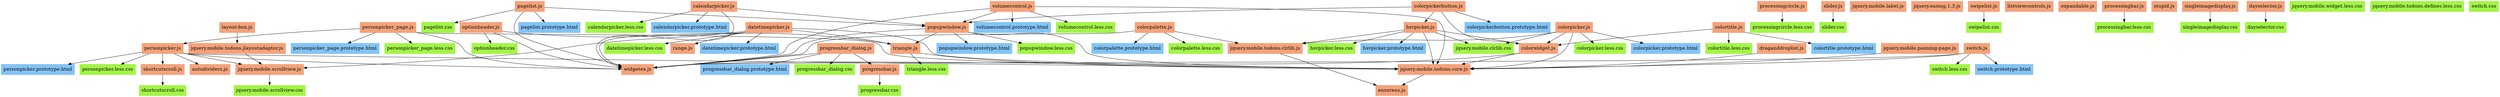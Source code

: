 digraph G {
    node [fontsize=16,shape=box];
    "personpicker_page.js" [style=filled,color="#F4A37B"];
    "processingcircle.js" [style=filled,color="#F4A37B"];
    "colortitle.js" [style=filled,color="#F4A37B"];
    "slider.js" [style=filled,color="#F4A37B"];
    "hsvpicker.js" [style=filled,color="#F4A37B"];
    "triangle.js" [style=filled,color="#F4A37B"];
    "popupwindow.js" [style=filled,color="#F4A37B"];
    "progressbar_dialog.js" [style=filled,color="#F4A37B"];
    "optionheader.js" [style=filled,color="#F4A37B"];
    "colorwidget.js" [style=filled,color="#F4A37B"];
    "pagelist.js" [style=filled,color="#F4A37B"];
    "draganddroplist.js" [style=filled,color="#F4A37B"];
    "calendarpicker.js" [style=filled,color="#F4A37B"];
    "jquery.mobile.label.js" [style=filled,color="#F4A37B"];
    "jquery.mobile.todons.jlayoutadaptor.js" [style=filled,color="#F4A37B"];
    "jquery.mobile.todons.core.js" [style=filled,color="#F4A37B"];
    "jquery.mobile.panning-page.js" [style=filled,color="#F4A37B"];
    "ensurens.js" [style=filled,color="#F4A37B"];
    "jquery.easing.1.3.js" [style=filled,color="#F4A37B"];
    "jquery.mobile.scrollview.js" [style=filled,color="#F4A37B"];
    "jquery.mobile.todons.clrlib.js" [style=filled,color="#F4A37B"];
    "colorpicker.js" [style=filled,color="#F4A37B"];
    "swipelist.js" [style=filled,color="#F4A37B"];
    "listviewcontrols.js" [style=filled,color="#F4A37B"];
    "expandable.js" [style=filled,color="#F4A37B"];
    "layout-box.js" [style=filled,color="#F4A37B"];
    "shortcutscroll.js" [style=filled,color="#F4A37B"];
    "processingbar.js" [style=filled,color="#F4A37B"];
    "stupid.js" [style=filled,color="#F4A37B"];
    "volumecontrol.js" [style=filled,color="#F4A37B"];
    "switch.js" [style=filled,color="#F4A37B"];
    "colorpalette.js" [style=filled,color="#F4A37B"];
    "autodividers.js" [style=filled,color="#F4A37B"];
    "colorpickerbutton.js" [style=filled,color="#F4A37B"];
    "widgetex.js" [style=filled,color="#F4A37B"];
    "personpicker.js" [style=filled,color="#F4A37B"];
    "progressbar.js" [style=filled,color="#F4A37B"];
    "range.js" [style=filled,color="#F4A37B"];
    "datetimepicker.js" [style=filled,color="#F4A37B"];
    "singleimagedisplay.js" [style=filled,color="#F4A37B"];
    "dayselector.js" [style=filled,color="#F4A37B"];

    "personpicker_page.prototype.html" [style=filled,color="#83C4F4"];
    "colortitle.prototype.html" [style=filled,color="#83C4F4"];
    "hsvpicker.prototype.html" [style=filled,color="#83C4F4"];
    "popupwindow.prototype.html" [style=filled,color="#83C4F4"];
    "progressbar_dialog.prototype.html" [style=filled,color="#83C4F4"];
    "pagelist.prototype.html" [style=filled,color="#83C4F4"];
    "calendarpicker.prototype.html" [style=filled,color="#83C4F4"];
    "colorpicker.prototype.html" [style=filled,color="#83C4F4"];
    "volumecontrol.prototype.html" [style=filled,color="#83C4F4"];
    "switch.prototype.html" [style=filled,color="#83C4F4"];
    "colorpalette.prototype.html" [style=filled,color="#83C4F4"];
    "colorpickerbutton.prototype.html" [style=filled,color="#83C4F4"];
    "personpicker.prototype.html" [style=filled,color="#83C4F4"];
    "datetimepicker.prototype.html" [style=filled,color="#83C4F4"];

    "personpicker_page.less.css" [style=filled,color="#A3F448"];
    "processingcircle.less.css" [style=filled,color="#A3F448"];
    "colortitle.less.css" [style=filled,color="#A3F448"];
    "slider.css" [style=filled,color="#A3F448"];
    "hsvpicker.less.css" [style=filled,color="#A3F448"];
    "triangle.less.css" [style=filled,color="#A3F448"];
    "popupwindow.less.css" [style=filled,color="#A3F448"];
    "progressbar_dialog.css" [style=filled,color="#A3F448"];
    "optionheader.css" [style=filled,color="#A3F448"];
    "pagelist.css" [style=filled,color="#A3F448"];
    "calendarpicker.less.css" [style=filled,color="#A3F448"];
    "jquery.mobile.scrollview.css" [style=filled,color="#A3F448"];
    "jquery.mobile.clrlib.css" [style=filled,color="#A3F448"];
    "jquery.mobile.widget.less.css" [style=filled,color="#A3F448"];
    "jquery.mobile.todons.defines.less.css" [style=filled,color="#A3F448"];
    "colorpicker.less.css" [style=filled,color="#A3F448"];
    "swipelist.css" [style=filled,color="#A3F448"];
    "shortcutscroll.css" [style=filled,color="#A3F448"];
    "processingbar.less.css" [style=filled,color="#A3F448"];
    "volumecontrol.less.css" [style=filled,color="#A3F448"];
    "switch.css" [style=filled,color="#A3F448"];
    "switch.less.css" [style=filled,color="#A3F448"];
    "colorpalette.less.css" [style=filled,color="#A3F448"];
    "personpicker.less.css" [style=filled,color="#A3F448"];
    "progressbar.css" [style=filled,color="#A3F448"];
    "datetimepicker.less.css" [style=filled,color="#A3F448"];
    "singleimagedisplay.css" [style=filled,color="#A3F448"];
    "dayselector.css" [style=filled,color="#A3F448"];

    "personpicker_page.js" -> "widgetex.js";
    "personpicker_page.js" -> "jquery.mobile.todons.core.js";
    "personpicker_page.js" -> "personpicker_page.less.css";
    "personpicker_page.js" -> "personpicker_page.prototype.html";
    "personpicker_page.js" -> "personpicker.js";

    "processingcircle.js" -> "processingcircle.less.css";

    "colortitle.js" -> "colorwidget.js";
    "colortitle.js" -> "colortitle.less.css";
    "colortitle.js" -> "colortitle.prototype.html";

    "slider.js" -> "slider.css";

    "hsvpicker.js" -> "colorwidget.js";
    "hsvpicker.js" -> "jquery.mobile.todons.core.js";
    "hsvpicker.js" -> "jquery.mobile.todons.clrlib.js";
    "hsvpicker.js" -> "hsvpicker.less.css";
    "hsvpicker.js" -> "hsvpicker.prototype.html";
    "hsvpicker.js" -> "jquery.mobile.clrlib.css";

    "triangle.js" -> "jquery.mobile.todons.core.js";
    "triangle.js" -> "triangle.less.css";

    "popupwindow.js" -> "widgetex.js";
    "popupwindow.js" -> "jquery.mobile.todons.core.js";
    "popupwindow.js" -> "triangle.js";
    "popupwindow.js" -> "popupwindow.less.css";
    "popupwindow.js" -> "popupwindow.prototype.html";

    "progressbar_dialog.js" -> "widgetex.js";
    "progressbar_dialog.js" -> "progressbar.js";
    "progressbar_dialog.js" -> "progressbar_dialog.css";
    "progressbar_dialog.js" -> "progressbar_dialog.prototype.html";

    "optionheader.js" -> "widgetex.js";
    "optionheader.js" -> "triangle.js";
    "optionheader.js" -> "optionheader.css";

    "colorwidget.js" -> "widgetex.js";
    "colorwidget.js" -> "jquery.mobile.todons.core.js";

    "pagelist.js" -> "widgetex.js";
    "pagelist.js" -> "popupwindow.js";
    "pagelist.js" -> "pagelist.css";
    "pagelist.js" -> "pagelist.prototype.html";

    "draganddroplist.js" -> "jquery.mobile.todons.core.js";

    "calendarpicker.js" -> "widgetex.js";
    "calendarpicker.js" -> "popupwindow.js";
    "calendarpicker.js" -> "calendarpicker.less.css";
    "calendarpicker.js" -> "calendarpicker.prototype.html";

    "jquery.mobile.todons.jlayoutadaptor.js" -> "jquery.mobile.scrollview.js";

    "jquery.mobile.todons.core.js" -> "ensurens.js";

    "jquery.mobile.panning-page.js" -> "jquery.mobile.todons.core.js";

    "jquery.mobile.scrollview.js" -> "jquery.mobile.scrollview.css";

    "jquery.mobile.todons.clrlib.js" -> "ensurens.js";

    "colorpicker.js" -> "colorwidget.js";
    "colorpicker.js" -> "colorpicker.prototype.html";
    "colorpicker.js" -> "colorpicker.less.css";
    "colorpicker.js" -> "jquery.mobile.clrlib.css";
    "colorpicker.js" -> "jquery.mobile.todons.core.js";
    "colorpicker.js" -> "jquery.mobile.todons.clrlib.js";

    "swipelist.js" -> "swipelist.css";

    "layout-box.js" -> "jquery.mobile.todons.jlayoutadaptor.js";

    "shortcutscroll.js" -> "shortcutscroll.css";

    "processingbar.js" -> "processingbar.less.css";

    "volumecontrol.js" -> "widgetex.js";
    "volumecontrol.js" -> "popupwindow.js";
    "volumecontrol.js" -> "volumecontrol.less.css";
    "volumecontrol.js" -> "volumecontrol.prototype.html";
    "volumecontrol.js" -> "jquery.mobile.todons.core.js";

    "switch.js" -> "widgetex.js";
    "switch.js" -> "switch.prototype.html";
    "switch.js" -> "switch.less.css";
    "switch.js" -> "jquery.mobile.todons.core.js";

    "colorpalette.js" -> "widgetex.js";
    "colorpalette.js" -> "colorpalette.less.css";
    "colorpalette.js" -> "colorpalette.prototype.html";
    "colorpalette.js" -> "jquery.mobile.todons.clrlib.js";

    "colorpickerbutton.js" -> "colorwidget.js";
    "colorpickerbutton.js" -> "hsvpicker.js";
    "colorpickerbutton.js" -> "popupwindow.js";
    "colorpickerbutton.js" -> "colorpickerbutton.prototype.html";

    "personpicker.js" -> "widgetex.js";
    "personpicker.js" -> "jquery.mobile.scrollview.js";
    "personpicker.js" -> "shortcutscroll.js";
    "personpicker.js" -> "autodividers.js";
    "personpicker.js" -> "jquery.mobile.todons.core.js";
    "personpicker.js" -> "personpicker.less.css";
    "personpicker.js" -> "personpicker.prototype.html";

    "progressbar.js" -> "progressbar.css";

    "datetimepicker.js" -> "range.js";
    "datetimepicker.js" -> "widgetex.js";
    "datetimepicker.js" -> "triangle.js";
    "datetimepicker.js" -> "jquery.mobile.scrollview.js";
    "datetimepicker.js" -> "datetimepicker.less.css";
    "datetimepicker.js" -> "datetimepicker.prototype.html";
    "datetimepicker.js" -> "jquery.mobile.todons.core.js";

    "singleimagedisplay.js" -> "singleimagedisplay.css";

    "dayselector.js" -> "dayselector.css";
}
